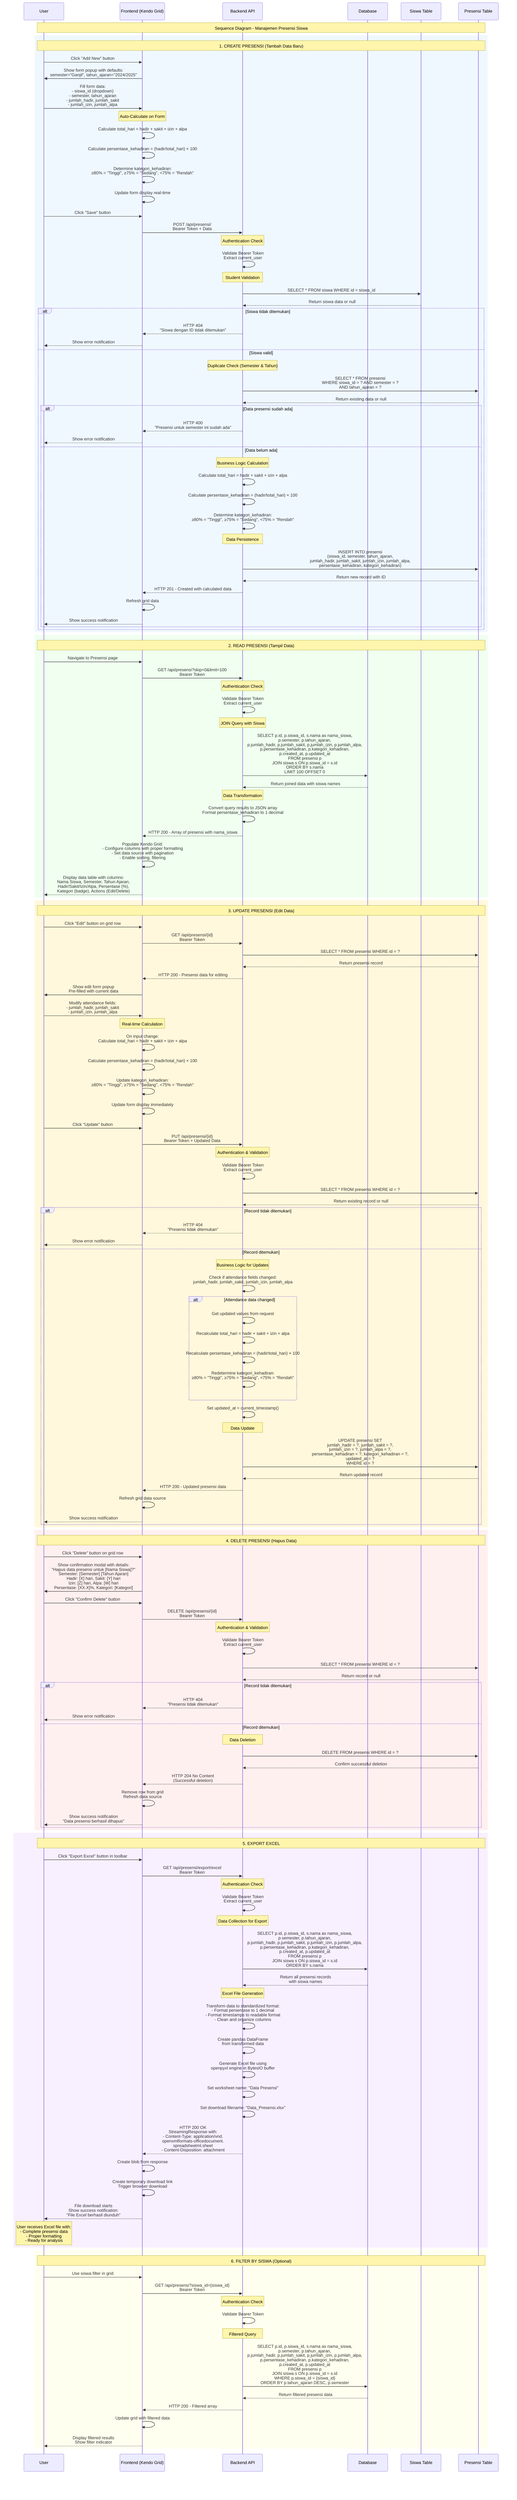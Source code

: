 sequenceDiagram
    participant U as User
    participant F as Frontend (Kendo Grid)
    participant A as Backend API
    participant D as Database
    participant S as Siswa Table
    participant P as Presensi Table

    Note over U,P: Sequence Diagram - Manajemen Presensi Siswa

    %% Create Presensi
    rect rgb(240, 248, 255)
        Note over U,P: 1. CREATE PRESENSI (Tambah Data Baru)
        
        U->>F: Click "Add New" button
        F->>U: Show form popup with defaults:<br/>semester="Ganjil", tahun_ajaran="2024/2025"
        U->>F: Fill form data:<br/>- siswa_id (dropdown)<br/>- semester, tahun_ajaran<br/>- jumlah_hadir, jumlah_sakit<br/>- jumlah_izin, jumlah_alpa
        
        Note over F: Auto-Calculate on Form
        F->>F: Calculate total_hari = hadir + sakit + izin + alpa
        F->>F: Calculate persentase_kehadiran = (hadir/total_hari) × 100
        F->>F: Determine kategori_kehadiran:<br/>≥80% = "Tinggi", ≥75% = "Sedang", <75% = "Rendah"
        F->>F: Update form display real-time
        
        U->>F: Click "Save" button
        
        F->>A: POST /api/presensi/<br/>Bearer Token + Data
        
        Note over A: Authentication Check
        A->>A: Validate Bearer Token<br/>Extract current_user
        
        Note over A: Student Validation
        A->>S: SELECT * FROM siswa WHERE id = siswa_id
        S-->>A: Return siswa data or null
        
        alt Siswa tidak ditemukan
            A-->>F: HTTP 404<br/>"Siswa dengan ID tidak ditemukan"
            F-->>U: Show error notification
        else Siswa valid
            Note over A: Duplicate Check (Semester & Tahun)
            A->>P: SELECT * FROM presensi<br/>WHERE siswa_id = ? AND semester = ?<br/>AND tahun_ajaran = ?
            P-->>A: Return existing data or null
            
            alt Data presensi sudah ada
                A-->>F: HTTP 400<br/>"Presensi untuk semester ini sudah ada"
                F-->>U: Show error notification
            else Data belum ada
                Note over A: Business Logic Calculation
                A->>A: Calculate total_hari = hadir + sakit + izin + alpa
                A->>A: Calculate persentase_kehadiran = (hadir/total_hari) × 100
                A->>A: Determine kategori_kehadiran:<br/>≥80% = "Tinggi", ≥75% = "Sedang", <75% = "Rendah"
                
                Note over A: Data Persistence
                A->>P: INSERT INTO presensi<br/>(siswa_id, semester, tahun_ajaran,<br/>jumlah_hadir, jumlah_sakit, jumlah_izin, jumlah_alpa,<br/>persentase_kehadiran, kategori_kehadiran)
                P-->>A: Return new record with ID
                
                A-->>F: HTTP 201 - Created with calculated data
                F->>F: Refresh grid data
                F-->>U: Show success notification
            end
        end
    end

    %% Read Presensi
    rect rgb(240, 255, 240)
        Note over U,P: 2. READ PRESENSI (Tampil Data)
        
        U->>F: Navigate to Presensi page
        F->>A: GET /api/presensi?skip=0&limit=100<br/>Bearer Token
        
        Note over A: Authentication Check
        A->>A: Validate Bearer Token<br/>Extract current_user
        
        Note over A: JOIN Query with Siswa
        A->>D: SELECT p.id, p.siswa_id, s.nama as nama_siswa,<br/>p.semester, p.tahun_ajaran,<br/>p.jumlah_hadir, p.jumlah_sakit, p.jumlah_izin, p.jumlah_alpa,<br/>p.persentase_kehadiran, p.kategori_kehadiran,<br/>p.created_at, p.updated_at<br/>FROM presensi p<br/>JOIN siswa s ON p.siswa_id = s.id<br/>ORDER BY s.nama<br/>LIMIT 100 OFFSET 0
        
        D-->>A: Return joined data with siswa names
        
        Note over A: Data Transformation
        A->>A: Convert query results to JSON array<br/>Format persentase_kehadiran to 1 decimal
        
        A-->>F: HTTP 200 - Array of presensi with nama_siswa
        
        F->>F: Populate Kendo Grid:<br/>- Configure columns with proper formatting<br/>- Set data source with pagination<br/>- Enable sorting, filtering
        
        F-->>U: Display data table with columns:<br/>Nama Siswa, Semester, Tahun Ajaran,<br/>Hadir/Sakit/Izin/Alpa, Persentase (%),<br/>Kategori (badge), Actions (Edit/Delete)
    end

    %% Update Presensi
    rect rgb(255, 248, 220)
        Note over U,P: 3. UPDATE PRESENSI (Edit Data)
        
        U->>F: Click "Edit" button on grid row
        F->>A: GET /api/presensi/{id}<br/>Bearer Token
        A->>P: SELECT * FROM presensi WHERE id = ?
        P-->>A: Return presensi record
        A-->>F: HTTP 200 - Presensi data for editing
        
        F->>U: Show edit form popup<br/>Pre-filled with current data
        U->>F: Modify attendance fields:<br/>- jumlah_hadir, jumlah_sakit<br/>- jumlah_izin, jumlah_alpa
        
        Note over F: Real-time Calculation
        F->>F: On input change:<br/>Calculate total_hari = hadir + sakit + izin + alpa
        F->>F: Calculate persentase_kehadiran = (hadir/total_hari) × 100
        F->>F: Update kategori_kehadiran:<br/>≥80% = "Tinggi", ≥75% = "Sedang", <75% = "Rendah"
        F->>F: Update form display immediately
        
        U->>F: Click "Update" button
        
        F->>A: PUT /api/presensi/{id}<br/>Bearer Token + Updated Data
        
        Note over A: Authentication & Validation
        A->>A: Validate Bearer Token<br/>Extract current_user
        A->>P: SELECT * FROM presensi WHERE id = ?
        P-->>A: Return existing record or null
        
        alt Record tidak ditemukan
            A-->>F: HTTP 404<br/>"Presensi tidak ditemukan"
            F-->>U: Show error notification
        else Record ditemukan
            Note over A: Business Logic for Updates
            A->>A: Check if attendance fields changed:<br/>jumlah_hadir, jumlah_sakit, jumlah_izin, jumlah_alpa
            
            alt Attendance data changed
                A->>A: Get updated values from request
                A->>A: Recalculate total_hari = hadir + sakit + izin + alpa
                A->>A: Recalculate persentase_kehadiran = (hadir/total_hari) × 100
                A->>A: Redetermine kategori_kehadiran:<br/>≥80% = "Tinggi", ≥75% = "Sedang", <75% = "Rendah"
            end
            
            A->>A: Set updated_at = current_timestamp()
            
            Note over A: Data Update
            A->>P: UPDATE presensi SET<br/>jumlah_hadir = ?, jumlah_sakit = ?,<br/>jumlah_izin = ?, jumlah_alpa = ?,<br/>persentase_kehadiran = ?, kategori_kehadiran = ?,<br/>updated_at = ?<br/>WHERE id = ?
            P-->>A: Return updated record
            
            A-->>F: HTTP 200 - Updated presensi data
            F->>F: Refresh grid data source
            F-->>U: Show success notification
        end
    end

    %% Delete Presensi
    rect rgb(255, 240, 240)
        Note over U,P: 4. DELETE PRESENSI (Hapus Data)
        
        U->>F: Click "Delete" button on grid row
        F->>U: Show confirmation modal with details:<br/>"Hapus data presensi untuk [Nama Siswa]?"<br/>Semester: [Semester] [Tahun Ajaran]<br/>Hadir: [X] hari, Sakit: [Y] hari<br/>Izin: [Z] hari, Alpa: [W] hari<br/>Persentase: [XX.X]%, Kategori: [Kategori]
        
        U->>F: Click "Confirm Delete" button
        
        F->>A: DELETE /api/presensi/{id}<br/>Bearer Token
        
        Note over A: Authentication & Validation
        A->>A: Validate Bearer Token<br/>Extract current_user
        A->>P: SELECT * FROM presensi WHERE id = ?
        P-->>A: Return record or null
        
        alt Record tidak ditemukan
            A-->>F: HTTP 404<br/>"Presensi tidak ditemukan"
            F-->>U: Show error notification
        else Record ditemukan
            Note over A: Data Deletion
            A->>P: DELETE FROM presensi WHERE id = ?
            P-->>A: Confirm successful deletion
            
            A-->>F: HTTP 204 No Content<br/>(Successful deletion)
            F->>F: Remove row from grid<br/>Refresh data source
            F-->>U: Show success notification<br/>"Data presensi berhasil dihapus"
        end
    end

    %% Export Excel
    rect rgb(248, 240, 255)
        Note over U,P: 5. EXPORT EXCEL
        
        U->>F: Click "Export Excel" button in toolbar
        F->>A: GET /api/presensi/export/excel<br/>Bearer Token
        
        Note over A: Authentication Check
        A->>A: Validate Bearer Token<br/>Extract current_user
        
        Note over A: Data Collection for Export
        A->>D: SELECT p.id, p.siswa_id, s.nama as nama_siswa,<br/>p.semester, p.tahun_ajaran,<br/>p.jumlah_hadir, p.jumlah_sakit, p.jumlah_izin, p.jumlah_alpa,<br/>p.persentase_kehadiran, p.kategori_kehadiran,<br/>p.created_at, p.updated_at<br/>FROM presensi p<br/>JOIN siswa s ON p.siswa_id = s.id<br/>ORDER BY s.nama
        
        D-->>A: Return all presensi records<br/>with siswa names
        
        Note over A: Excel File Generation
        A->>A: Transform data to standardized format:<br/>- Format persentase to 1 decimal<br/>- Format timestamps to readable format<br/>- Clean and organize columns
        A->>A: Create pandas DataFrame<br/>from transformed data
        A->>A: Generate Excel file using<br/>openpyxl engine in BytesIO buffer
        A->>A: Set worksheet name: "Data Presensi"
        A->>A: Set download filename: "Data_Presensi.xlsx"
        
        A-->>F: HTTP 200 OK<br/>StreamingResponse with:<br/>- Content-Type: application/vnd.<br/>openxmlformats-officedocument.<br/>spreadsheetml.sheet<br/>- Content-Disposition: attachment
        
        F->>F: Create blob from response
        F->>F: Create temporary download link<br/>Trigger browser download
        F-->>U: File download starts<br/>Show success notification:<br/>"File Excel berhasil diunduh"
        
        Note over U: User receives Excel file with:<br/>- Complete presensi data<br/>- Proper formatting<br/>- Ready for analysis
    end

    %% Filter by Siswa (Optional Feature)
    rect rgb(255, 255, 240)
        Note over U,P: 6. FILTER BY SISWA (Optional)
        
        U->>F: Use siswa filter in grid
        F->>A: GET /api/presensi?siswa_id={siswa_id}<br/>Bearer Token
        
        Note over A: Authentication Check
        A->>A: Validate Bearer Token
        
        Note over A: Filtered Query
        A->>D: SELECT p.id, p.siswa_id, s.nama as nama_siswa,<br/>p.semester, p.tahun_ajaran,<br/>p.jumlah_hadir, p.jumlah_sakit, p.jumlah_izin, p.jumlah_alpa,<br/>p.persentase_kehadiran, p.kategori_kehadiran,<br/>p.created_at, p.updated_at<br/>FROM presensi p<br/>JOIN siswa s ON p.siswa_id = s.id<br/>WHERE p.siswa_id = {siswa_id}<br/>ORDER BY p.tahun_ajaran DESC, p.semester
        
        D-->>A: Return filtered presensi data
        A-->>F: HTTP 200 - Filtered array
        
        F->>F: Update grid with filtered data
        F-->>U: Display filtered results<br/>Show filter indicator
    end